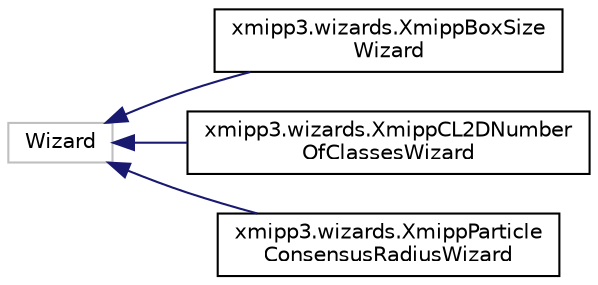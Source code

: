 digraph "Graphical Class Hierarchy"
{
  edge [fontname="Helvetica",fontsize="10",labelfontname="Helvetica",labelfontsize="10"];
  node [fontname="Helvetica",fontsize="10",shape=record];
  rankdir="LR";
  Node294 [label="Wizard",height=0.2,width=0.4,color="grey75", fillcolor="white", style="filled"];
  Node294 -> Node0 [dir="back",color="midnightblue",fontsize="10",style="solid",fontname="Helvetica"];
  Node0 [label="xmipp3.wizards.XmippBoxSize\lWizard",height=0.2,width=0.4,color="black", fillcolor="white", style="filled",URL="$classxmipp3_1_1wizards_1_1XmippBoxSizeWizard.html"];
  Node294 -> Node296 [dir="back",color="midnightblue",fontsize="10",style="solid",fontname="Helvetica"];
  Node296 [label="xmipp3.wizards.XmippCL2DNumber\lOfClassesWizard",height=0.2,width=0.4,color="black", fillcolor="white", style="filled",URL="$classxmipp3_1_1wizards_1_1XmippCL2DNumberOfClassesWizard.html"];
  Node294 -> Node297 [dir="back",color="midnightblue",fontsize="10",style="solid",fontname="Helvetica"];
  Node297 [label="xmipp3.wizards.XmippParticle\lConsensusRadiusWizard",height=0.2,width=0.4,color="black", fillcolor="white", style="filled",URL="$classxmipp3_1_1wizards_1_1XmippParticleConsensusRadiusWizard.html"];
}
